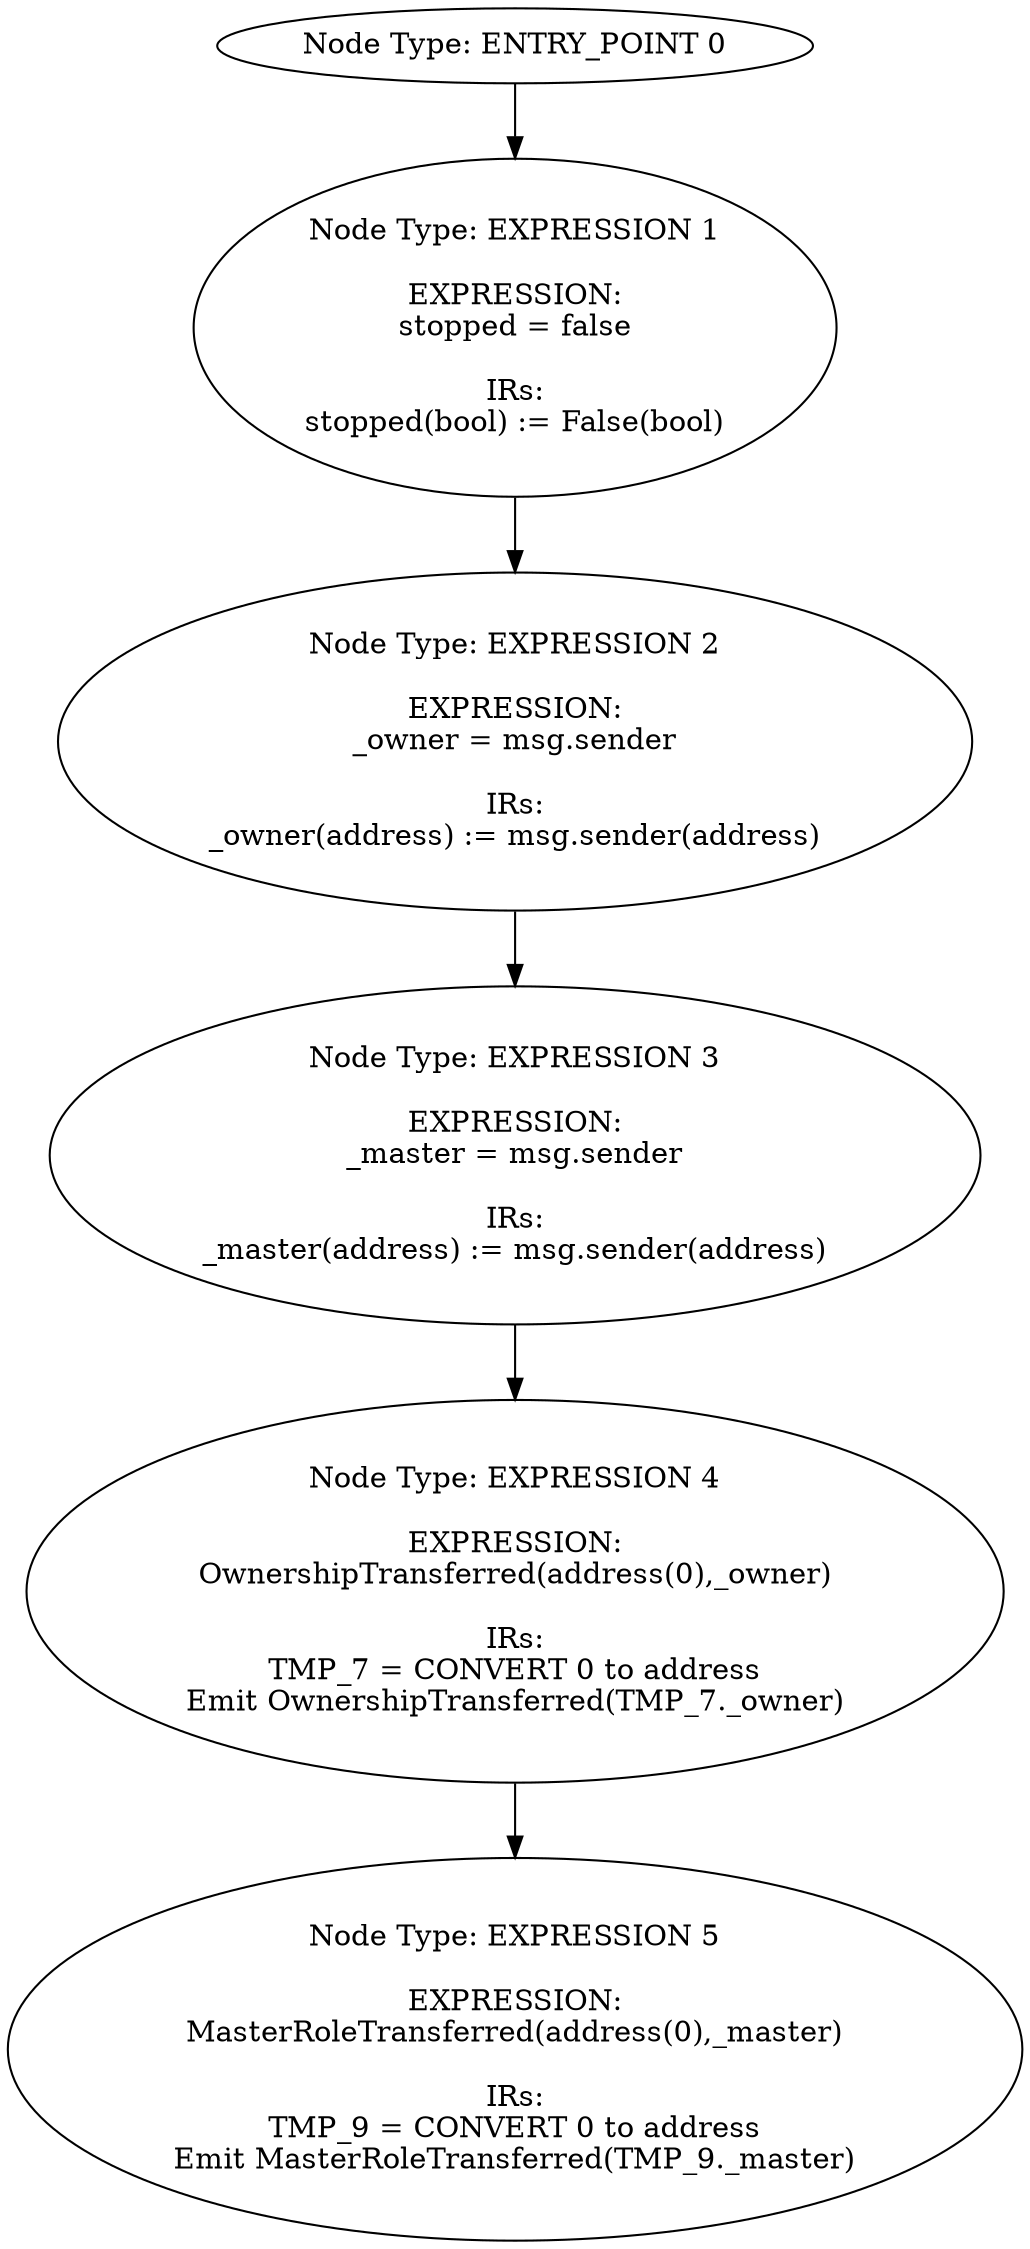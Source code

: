 digraph{
0[label="Node Type: ENTRY_POINT 0
"];
0->1;
1[label="Node Type: EXPRESSION 1

EXPRESSION:
stopped = false

IRs:
stopped(bool) := False(bool)"];
1->2;
2[label="Node Type: EXPRESSION 2

EXPRESSION:
_owner = msg.sender

IRs:
_owner(address) := msg.sender(address)"];
2->3;
3[label="Node Type: EXPRESSION 3

EXPRESSION:
_master = msg.sender

IRs:
_master(address) := msg.sender(address)"];
3->4;
4[label="Node Type: EXPRESSION 4

EXPRESSION:
OwnershipTransferred(address(0),_owner)

IRs:
TMP_7 = CONVERT 0 to address
Emit OwnershipTransferred(TMP_7._owner)"];
4->5;
5[label="Node Type: EXPRESSION 5

EXPRESSION:
MasterRoleTransferred(address(0),_master)

IRs:
TMP_9 = CONVERT 0 to address
Emit MasterRoleTransferred(TMP_9._master)"];
}
